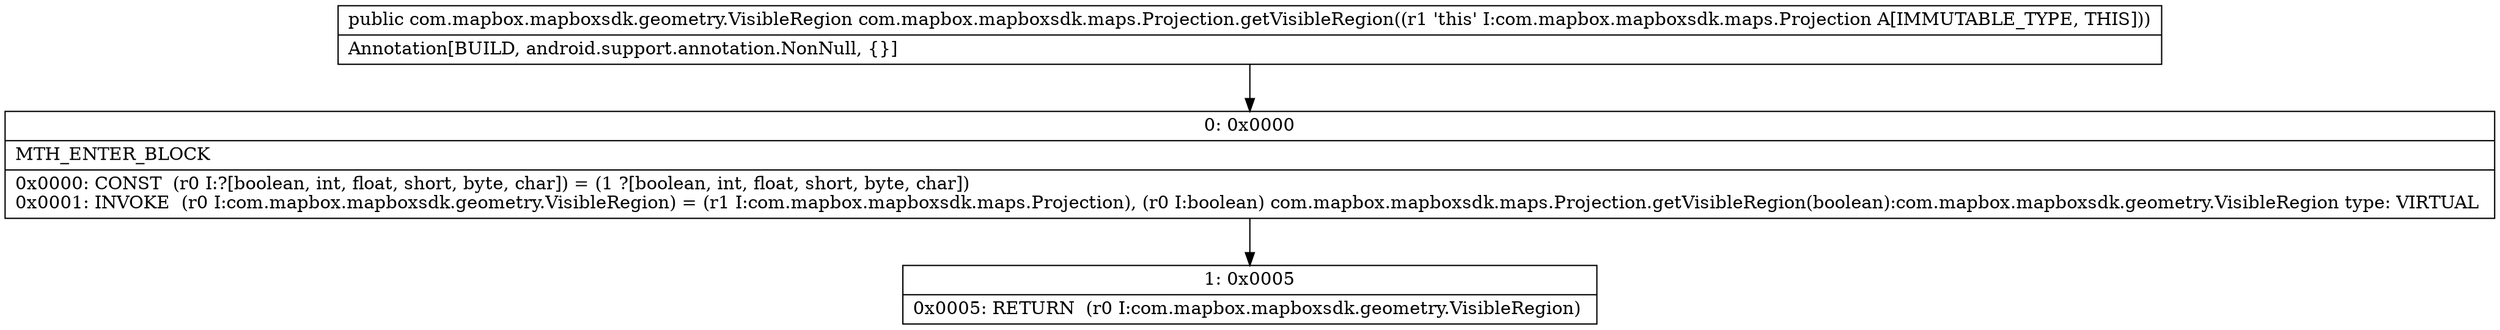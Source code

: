 digraph "CFG forcom.mapbox.mapboxsdk.maps.Projection.getVisibleRegion()Lcom\/mapbox\/mapboxsdk\/geometry\/VisibleRegion;" {
Node_0 [shape=record,label="{0\:\ 0x0000|MTH_ENTER_BLOCK\l|0x0000: CONST  (r0 I:?[boolean, int, float, short, byte, char]) = (1 ?[boolean, int, float, short, byte, char]) \l0x0001: INVOKE  (r0 I:com.mapbox.mapboxsdk.geometry.VisibleRegion) = (r1 I:com.mapbox.mapboxsdk.maps.Projection), (r0 I:boolean) com.mapbox.mapboxsdk.maps.Projection.getVisibleRegion(boolean):com.mapbox.mapboxsdk.geometry.VisibleRegion type: VIRTUAL \l}"];
Node_1 [shape=record,label="{1\:\ 0x0005|0x0005: RETURN  (r0 I:com.mapbox.mapboxsdk.geometry.VisibleRegion) \l}"];
MethodNode[shape=record,label="{public com.mapbox.mapboxsdk.geometry.VisibleRegion com.mapbox.mapboxsdk.maps.Projection.getVisibleRegion((r1 'this' I:com.mapbox.mapboxsdk.maps.Projection A[IMMUTABLE_TYPE, THIS]))  | Annotation[BUILD, android.support.annotation.NonNull, \{\}]\l}"];
MethodNode -> Node_0;
Node_0 -> Node_1;
}

